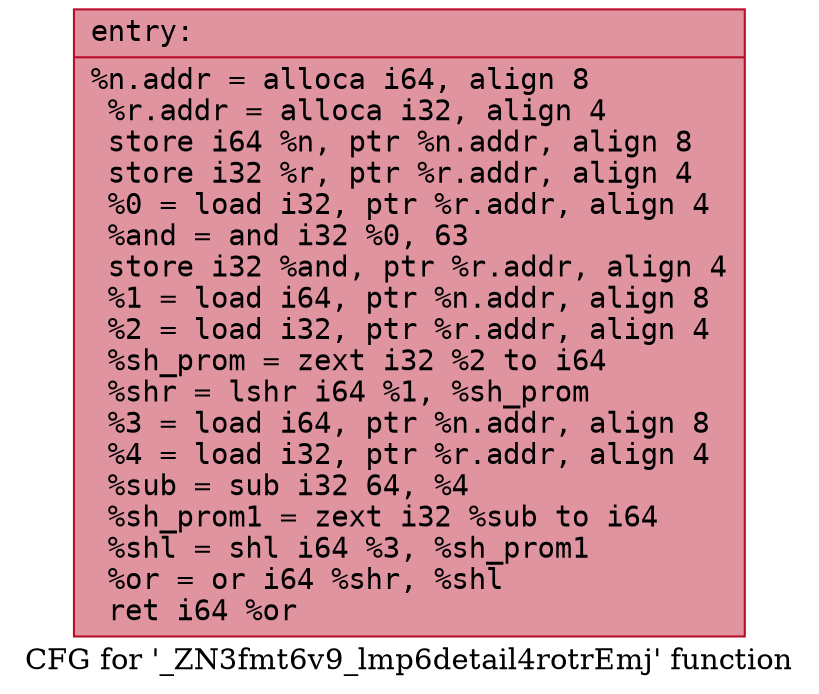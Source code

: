 digraph "CFG for '_ZN3fmt6v9_lmp6detail4rotrEmj' function" {
	label="CFG for '_ZN3fmt6v9_lmp6detail4rotrEmj' function";

	Node0x55fec2ff0070 [shape=record,color="#b70d28ff", style=filled, fillcolor="#b70d2870" fontname="Courier",label="{entry:\l|  %n.addr = alloca i64, align 8\l  %r.addr = alloca i32, align 4\l  store i64 %n, ptr %n.addr, align 8\l  store i32 %r, ptr %r.addr, align 4\l  %0 = load i32, ptr %r.addr, align 4\l  %and = and i32 %0, 63\l  store i32 %and, ptr %r.addr, align 4\l  %1 = load i64, ptr %n.addr, align 8\l  %2 = load i32, ptr %r.addr, align 4\l  %sh_prom = zext i32 %2 to i64\l  %shr = lshr i64 %1, %sh_prom\l  %3 = load i64, ptr %n.addr, align 8\l  %4 = load i32, ptr %r.addr, align 4\l  %sub = sub i32 64, %4\l  %sh_prom1 = zext i32 %sub to i64\l  %shl = shl i64 %3, %sh_prom1\l  %or = or i64 %shr, %shl\l  ret i64 %or\l}"];
}
